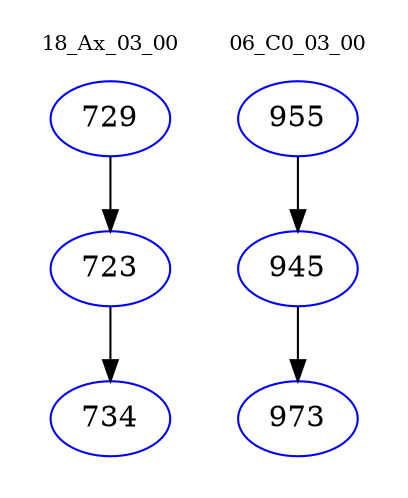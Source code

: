 digraph{
subgraph cluster_0 {
color = white
label = "18_Ax_03_00";
fontsize=10;
T0_729 [label="729", color="blue"]
T0_729 -> T0_723 [color="black"]
T0_723 [label="723", color="blue"]
T0_723 -> T0_734 [color="black"]
T0_734 [label="734", color="blue"]
}
subgraph cluster_1 {
color = white
label = "06_C0_03_00";
fontsize=10;
T1_955 [label="955", color="blue"]
T1_955 -> T1_945 [color="black"]
T1_945 [label="945", color="blue"]
T1_945 -> T1_973 [color="black"]
T1_973 [label="973", color="blue"]
}
}
